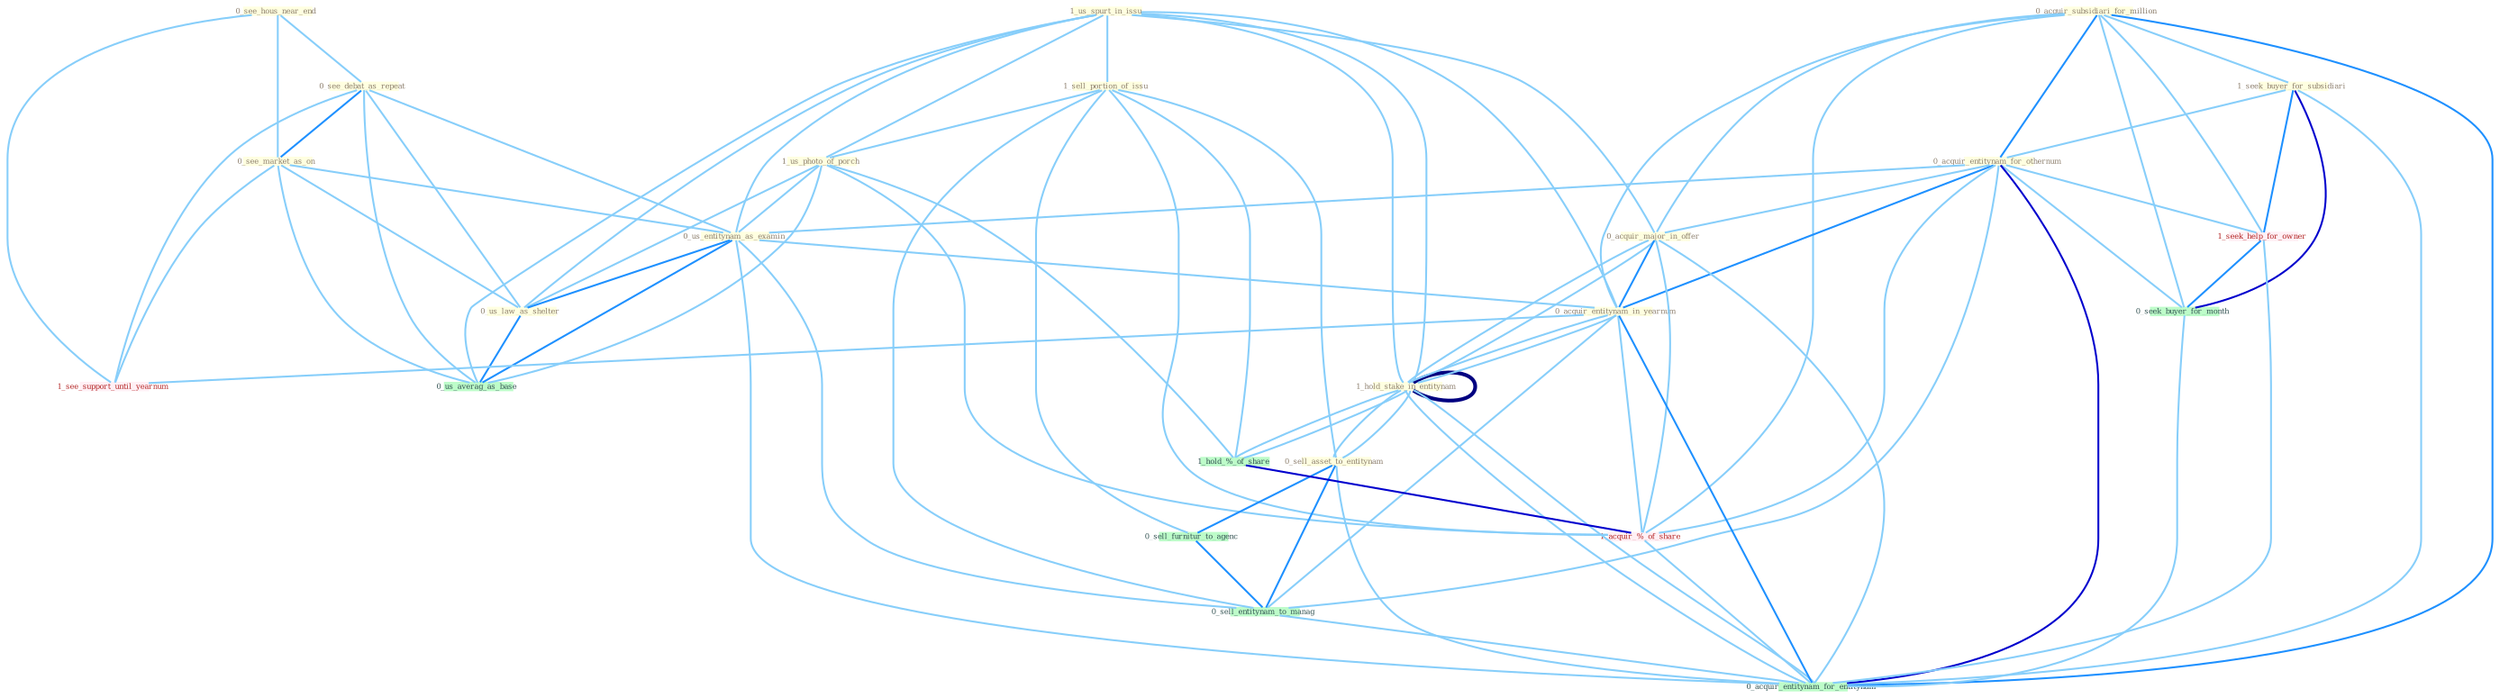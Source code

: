 Graph G{ 
    node
    [shape=polygon,style=filled,width=.5,height=.06,color="#BDFCC9",fixedsize=true,fontsize=4,
    fontcolor="#2f4f4f"];
    {node
    [color="#ffffe0", fontcolor="#8b7d6b"] "1_us_spurt_in_issu " "0_see_hous_near_end " "0_acquir_subsidiari_for_million " "0_see_debat_as_repeat " "1_sell_portion_of_issu " "0_see_market_as_on " "1_seek_buyer_for_subsidiari " "0_acquir_entitynam_for_othernum " "1_us_photo_of_porch " "0_us_entitynam_as_examin " "0_acquir_major_in_offer " "1_hold_stake_in_entitynam " "0_us_law_as_shelter " "0_sell_asset_to_entitynam " "0_acquir_entitynam_in_yearnum "}
{node [color="#fff0f5", fontcolor="#b22222"] "1_hold_stake_in_entitynam " "1_seek_help_for_owner " "1_acquir_%_of_share " "1_see_support_until_yearnum "}
edge [color="#B0E2FF"];

	"1_us_spurt_in_issu " -- "1_sell_portion_of_issu " [w="1", color="#87cefa" ];
	"1_us_spurt_in_issu " -- "1_us_photo_of_porch " [w="1", color="#87cefa" ];
	"1_us_spurt_in_issu " -- "0_us_entitynam_as_examin " [w="1", color="#87cefa" ];
	"1_us_spurt_in_issu " -- "0_acquir_major_in_offer " [w="1", color="#87cefa" ];
	"1_us_spurt_in_issu " -- "1_hold_stake_in_entitynam " [w="1", color="#87cefa" ];
	"1_us_spurt_in_issu " -- "0_us_law_as_shelter " [w="1", color="#87cefa" ];
	"1_us_spurt_in_issu " -- "0_acquir_entitynam_in_yearnum " [w="1", color="#87cefa" ];
	"1_us_spurt_in_issu " -- "1_hold_stake_in_entitynam " [w="1", color="#87cefa" ];
	"1_us_spurt_in_issu " -- "0_us_averag_as_base " [w="1", color="#87cefa" ];
	"0_see_hous_near_end " -- "0_see_debat_as_repeat " [w="1", color="#87cefa" ];
	"0_see_hous_near_end " -- "0_see_market_as_on " [w="1", color="#87cefa" ];
	"0_see_hous_near_end " -- "1_see_support_until_yearnum " [w="1", color="#87cefa" ];
	"0_acquir_subsidiari_for_million " -- "1_seek_buyer_for_subsidiari " [w="1", color="#87cefa" ];
	"0_acquir_subsidiari_for_million " -- "0_acquir_entitynam_for_othernum " [w="2", color="#1e90ff" , len=0.8];
	"0_acquir_subsidiari_for_million " -- "0_acquir_major_in_offer " [w="1", color="#87cefa" ];
	"0_acquir_subsidiari_for_million " -- "0_acquir_entitynam_in_yearnum " [w="1", color="#87cefa" ];
	"0_acquir_subsidiari_for_million " -- "1_seek_help_for_owner " [w="1", color="#87cefa" ];
	"0_acquir_subsidiari_for_million " -- "0_seek_buyer_for_month " [w="1", color="#87cefa" ];
	"0_acquir_subsidiari_for_million " -- "1_acquir_%_of_share " [w="1", color="#87cefa" ];
	"0_acquir_subsidiari_for_million " -- "0_acquir_entitynam_for_entitynam " [w="2", color="#1e90ff" , len=0.8];
	"0_see_debat_as_repeat " -- "0_see_market_as_on " [w="2", color="#1e90ff" , len=0.8];
	"0_see_debat_as_repeat " -- "0_us_entitynam_as_examin " [w="1", color="#87cefa" ];
	"0_see_debat_as_repeat " -- "0_us_law_as_shelter " [w="1", color="#87cefa" ];
	"0_see_debat_as_repeat " -- "1_see_support_until_yearnum " [w="1", color="#87cefa" ];
	"0_see_debat_as_repeat " -- "0_us_averag_as_base " [w="1", color="#87cefa" ];
	"1_sell_portion_of_issu " -- "1_us_photo_of_porch " [w="1", color="#87cefa" ];
	"1_sell_portion_of_issu " -- "0_sell_asset_to_entitynam " [w="1", color="#87cefa" ];
	"1_sell_portion_of_issu " -- "1_hold_%_of_share " [w="1", color="#87cefa" ];
	"1_sell_portion_of_issu " -- "1_acquir_%_of_share " [w="1", color="#87cefa" ];
	"1_sell_portion_of_issu " -- "0_sell_furnitur_to_agenc " [w="1", color="#87cefa" ];
	"1_sell_portion_of_issu " -- "0_sell_entitynam_to_manag " [w="1", color="#87cefa" ];
	"0_see_market_as_on " -- "0_us_entitynam_as_examin " [w="1", color="#87cefa" ];
	"0_see_market_as_on " -- "0_us_law_as_shelter " [w="1", color="#87cefa" ];
	"0_see_market_as_on " -- "1_see_support_until_yearnum " [w="1", color="#87cefa" ];
	"0_see_market_as_on " -- "0_us_averag_as_base " [w="1", color="#87cefa" ];
	"1_seek_buyer_for_subsidiari " -- "0_acquir_entitynam_for_othernum " [w="1", color="#87cefa" ];
	"1_seek_buyer_for_subsidiari " -- "1_seek_help_for_owner " [w="2", color="#1e90ff" , len=0.8];
	"1_seek_buyer_for_subsidiari " -- "0_seek_buyer_for_month " [w="3", color="#0000cd" , len=0.6];
	"1_seek_buyer_for_subsidiari " -- "0_acquir_entitynam_for_entitynam " [w="1", color="#87cefa" ];
	"0_acquir_entitynam_for_othernum " -- "0_us_entitynam_as_examin " [w="1", color="#87cefa" ];
	"0_acquir_entitynam_for_othernum " -- "0_acquir_major_in_offer " [w="1", color="#87cefa" ];
	"0_acquir_entitynam_for_othernum " -- "0_acquir_entitynam_in_yearnum " [w="2", color="#1e90ff" , len=0.8];
	"0_acquir_entitynam_for_othernum " -- "1_seek_help_for_owner " [w="1", color="#87cefa" ];
	"0_acquir_entitynam_for_othernum " -- "0_seek_buyer_for_month " [w="1", color="#87cefa" ];
	"0_acquir_entitynam_for_othernum " -- "1_acquir_%_of_share " [w="1", color="#87cefa" ];
	"0_acquir_entitynam_for_othernum " -- "0_sell_entitynam_to_manag " [w="1", color="#87cefa" ];
	"0_acquir_entitynam_for_othernum " -- "0_acquir_entitynam_for_entitynam " [w="3", color="#0000cd" , len=0.6];
	"1_us_photo_of_porch " -- "0_us_entitynam_as_examin " [w="1", color="#87cefa" ];
	"1_us_photo_of_porch " -- "0_us_law_as_shelter " [w="1", color="#87cefa" ];
	"1_us_photo_of_porch " -- "1_hold_%_of_share " [w="1", color="#87cefa" ];
	"1_us_photo_of_porch " -- "1_acquir_%_of_share " [w="1", color="#87cefa" ];
	"1_us_photo_of_porch " -- "0_us_averag_as_base " [w="1", color="#87cefa" ];
	"0_us_entitynam_as_examin " -- "0_us_law_as_shelter " [w="2", color="#1e90ff" , len=0.8];
	"0_us_entitynam_as_examin " -- "0_acquir_entitynam_in_yearnum " [w="1", color="#87cefa" ];
	"0_us_entitynam_as_examin " -- "0_us_averag_as_base " [w="2", color="#1e90ff" , len=0.8];
	"0_us_entitynam_as_examin " -- "0_sell_entitynam_to_manag " [w="1", color="#87cefa" ];
	"0_us_entitynam_as_examin " -- "0_acquir_entitynam_for_entitynam " [w="1", color="#87cefa" ];
	"0_acquir_major_in_offer " -- "1_hold_stake_in_entitynam " [w="1", color="#87cefa" ];
	"0_acquir_major_in_offer " -- "0_acquir_entitynam_in_yearnum " [w="2", color="#1e90ff" , len=0.8];
	"0_acquir_major_in_offer " -- "1_hold_stake_in_entitynam " [w="1", color="#87cefa" ];
	"0_acquir_major_in_offer " -- "1_acquir_%_of_share " [w="1", color="#87cefa" ];
	"0_acquir_major_in_offer " -- "0_acquir_entitynam_for_entitynam " [w="1", color="#87cefa" ];
	"1_hold_stake_in_entitynam " -- "0_sell_asset_to_entitynam " [w="1", color="#87cefa" ];
	"1_hold_stake_in_entitynam " -- "0_acquir_entitynam_in_yearnum " [w="1", color="#87cefa" ];
	"1_hold_stake_in_entitynam " -- "1_hold_%_of_share " [w="1", color="#87cefa" ];
	"1_hold_stake_in_entitynam " -- "1_hold_stake_in_entitynam " [w="4", style=bold, color="#000080", len=0.4];
	"1_hold_stake_in_entitynam " -- "0_acquir_entitynam_for_entitynam " [w="1", color="#87cefa" ];
	"0_us_law_as_shelter " -- "0_us_averag_as_base " [w="2", color="#1e90ff" , len=0.8];
	"0_sell_asset_to_entitynam " -- "1_hold_stake_in_entitynam " [w="1", color="#87cefa" ];
	"0_sell_asset_to_entitynam " -- "0_sell_furnitur_to_agenc " [w="2", color="#1e90ff" , len=0.8];
	"0_sell_asset_to_entitynam " -- "0_sell_entitynam_to_manag " [w="2", color="#1e90ff" , len=0.8];
	"0_sell_asset_to_entitynam " -- "0_acquir_entitynam_for_entitynam " [w="1", color="#87cefa" ];
	"0_acquir_entitynam_in_yearnum " -- "1_hold_stake_in_entitynam " [w="1", color="#87cefa" ];
	"0_acquir_entitynam_in_yearnum " -- "1_acquir_%_of_share " [w="1", color="#87cefa" ];
	"0_acquir_entitynam_in_yearnum " -- "1_see_support_until_yearnum " [w="1", color="#87cefa" ];
	"0_acquir_entitynam_in_yearnum " -- "0_sell_entitynam_to_manag " [w="1", color="#87cefa" ];
	"0_acquir_entitynam_in_yearnum " -- "0_acquir_entitynam_for_entitynam " [w="2", color="#1e90ff" , len=0.8];
	"1_hold_%_of_share " -- "1_hold_stake_in_entitynam " [w="1", color="#87cefa" ];
	"1_hold_%_of_share " -- "1_acquir_%_of_share " [w="3", color="#0000cd" , len=0.6];
	"1_hold_stake_in_entitynam " -- "0_acquir_entitynam_for_entitynam " [w="1", color="#87cefa" ];
	"1_seek_help_for_owner " -- "0_seek_buyer_for_month " [w="2", color="#1e90ff" , len=0.8];
	"1_seek_help_for_owner " -- "0_acquir_entitynam_for_entitynam " [w="1", color="#87cefa" ];
	"0_seek_buyer_for_month " -- "0_acquir_entitynam_for_entitynam " [w="1", color="#87cefa" ];
	"1_acquir_%_of_share " -- "0_acquir_entitynam_for_entitynam " [w="1", color="#87cefa" ];
	"0_sell_furnitur_to_agenc " -- "0_sell_entitynam_to_manag " [w="2", color="#1e90ff" , len=0.8];
	"0_sell_entitynam_to_manag " -- "0_acquir_entitynam_for_entitynam " [w="1", color="#87cefa" ];
}